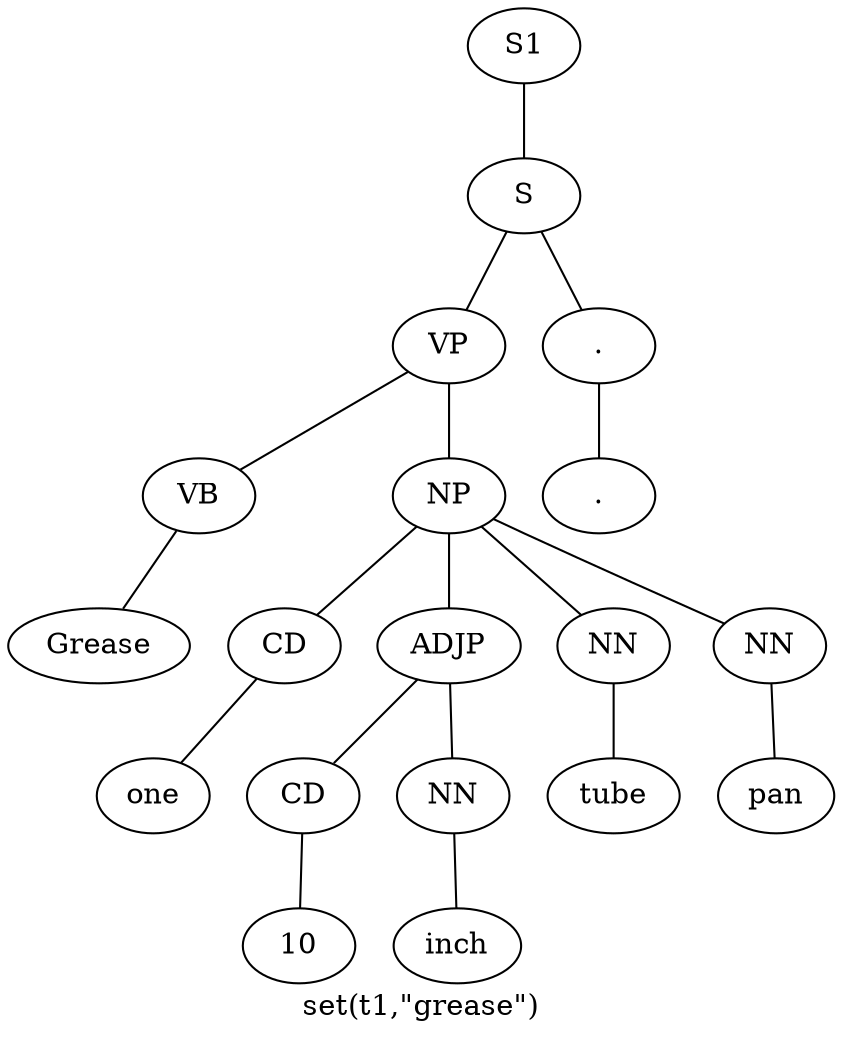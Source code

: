graph SyntaxGraph {
	label = "set(t1,\"grease\")";
	Node0 [label="S1"];
	Node1 [label="S"];
	Node2 [label="VP"];
	Node3 [label="VB"];
	Node4 [label="Grease"];
	Node5 [label="NP"];
	Node6 [label="CD"];
	Node7 [label="one"];
	Node8 [label="ADJP"];
	Node9 [label="CD"];
	Node10 [label="10"];
	Node11 [label="NN"];
	Node12 [label="inch"];
	Node13 [label="NN"];
	Node14 [label="tube"];
	Node15 [label="NN"];
	Node16 [label="pan"];
	Node17 [label="."];
	Node18 [label="."];

	Node0 -- Node1;
	Node1 -- Node2;
	Node1 -- Node17;
	Node2 -- Node3;
	Node2 -- Node5;
	Node3 -- Node4;
	Node5 -- Node6;
	Node5 -- Node8;
	Node5 -- Node13;
	Node5 -- Node15;
	Node6 -- Node7;
	Node8 -- Node9;
	Node8 -- Node11;
	Node9 -- Node10;
	Node11 -- Node12;
	Node13 -- Node14;
	Node15 -- Node16;
	Node17 -- Node18;
}